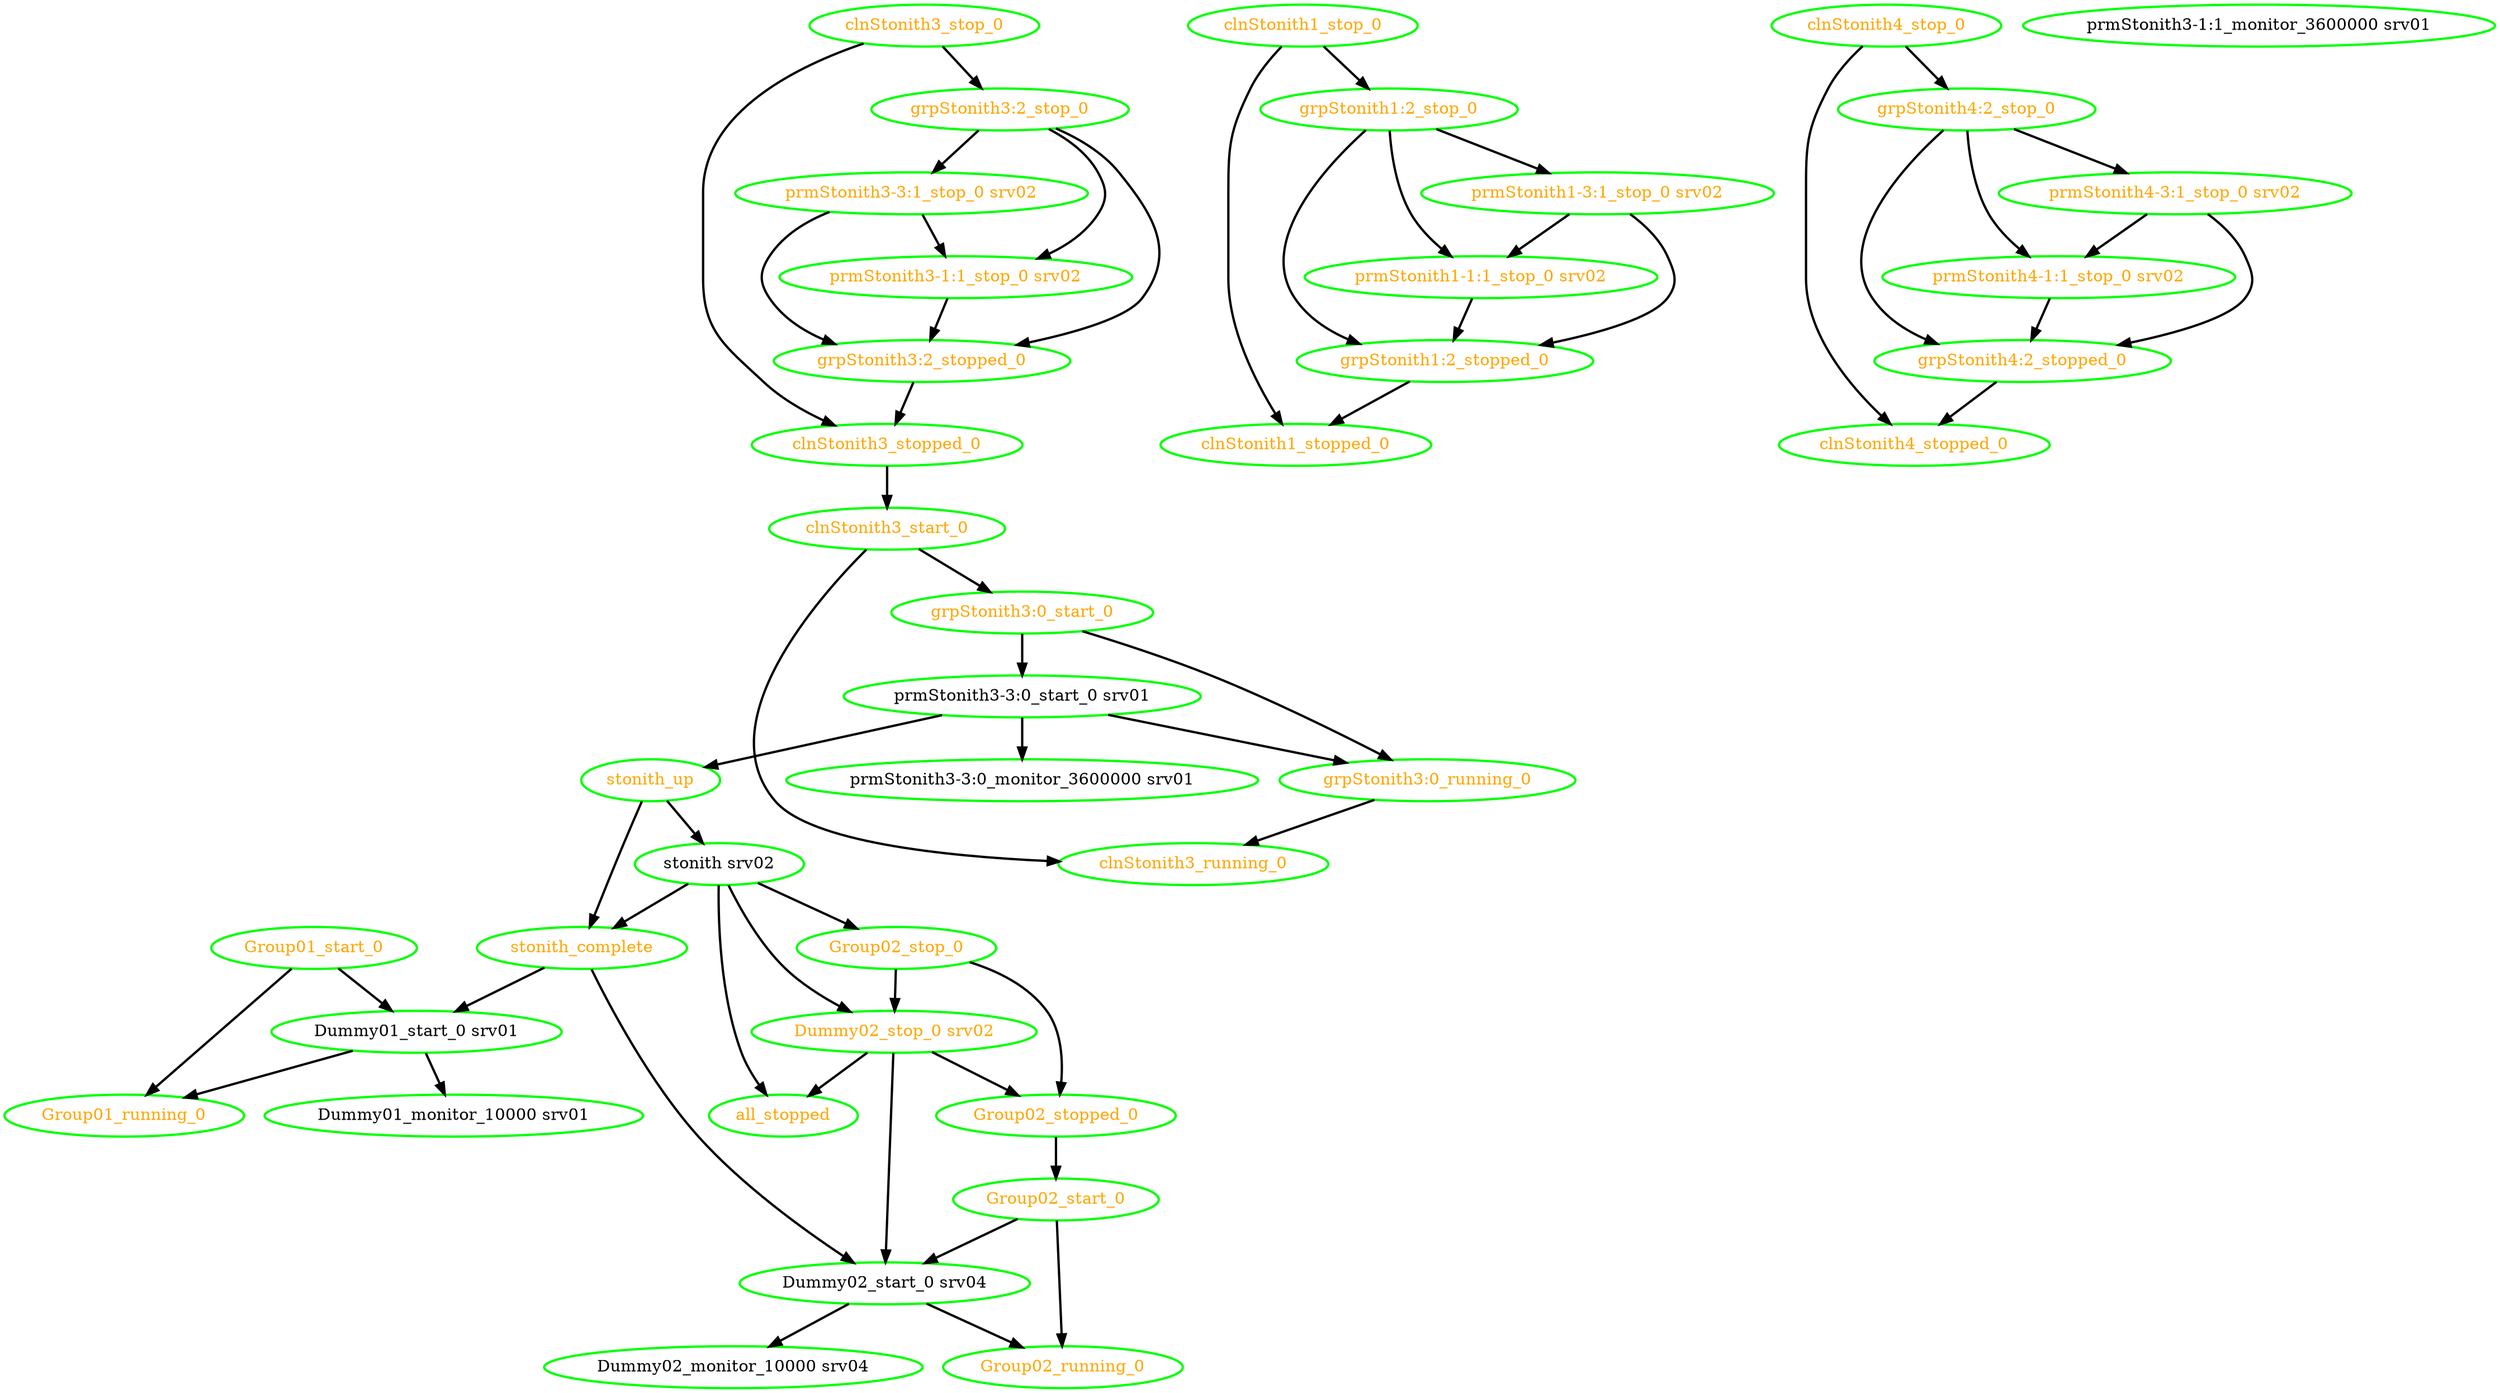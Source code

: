 digraph "g" {
"Dummy01_monitor_10000 srv01" [ style=bold color="green" fontcolor="black" ]
"Dummy01_start_0 srv01" -> "Dummy01_monitor_10000 srv01" [ style = bold]
"Dummy01_start_0 srv01" -> "Group01_running_0" [ style = bold]
"Dummy01_start_0 srv01" [ style=bold color="green" fontcolor="black" ]
"Dummy02_monitor_10000 srv04" [ style=bold color="green" fontcolor="black" ]
"Dummy02_start_0 srv04" -> "Dummy02_monitor_10000 srv04" [ style = bold]
"Dummy02_start_0 srv04" -> "Group02_running_0" [ style = bold]
"Dummy02_start_0 srv04" [ style=bold color="green" fontcolor="black" ]
"Dummy02_stop_0 srv02" -> "Dummy02_start_0 srv04" [ style = bold]
"Dummy02_stop_0 srv02" -> "Group02_stopped_0" [ style = bold]
"Dummy02_stop_0 srv02" -> "all_stopped" [ style = bold]
"Dummy02_stop_0 srv02" [ style=bold color="green" fontcolor="orange" ]
"Group01_running_0" [ style=bold color="green" fontcolor="orange" ]
"Group01_start_0" -> "Dummy01_start_0 srv01" [ style = bold]
"Group01_start_0" -> "Group01_running_0" [ style = bold]
"Group01_start_0" [ style=bold color="green" fontcolor="orange" ]
"Group02_running_0" [ style=bold color="green" fontcolor="orange" ]
"Group02_start_0" -> "Dummy02_start_0 srv04" [ style = bold]
"Group02_start_0" -> "Group02_running_0" [ style = bold]
"Group02_start_0" [ style=bold color="green" fontcolor="orange" ]
"Group02_stop_0" -> "Dummy02_stop_0 srv02" [ style = bold]
"Group02_stop_0" -> "Group02_stopped_0" [ style = bold]
"Group02_stop_0" [ style=bold color="green" fontcolor="orange" ]
"Group02_stopped_0" -> "Group02_start_0" [ style = bold]
"Group02_stopped_0" [ style=bold color="green" fontcolor="orange" ]
"all_stopped" [ style=bold color="green" fontcolor="orange" ]
"clnStonith1_stop_0" -> "clnStonith1_stopped_0" [ style = bold]
"clnStonith1_stop_0" -> "grpStonith1:2_stop_0" [ style = bold]
"clnStonith1_stop_0" [ style=bold color="green" fontcolor="orange" ]
"clnStonith1_stopped_0" [ style=bold color="green" fontcolor="orange" ]
"clnStonith3_running_0" [ style=bold color="green" fontcolor="orange" ]
"clnStonith3_start_0" -> "clnStonith3_running_0" [ style = bold]
"clnStonith3_start_0" -> "grpStonith3:0_start_0" [ style = bold]
"clnStonith3_start_0" [ style=bold color="green" fontcolor="orange" ]
"clnStonith3_stop_0" -> "clnStonith3_stopped_0" [ style = bold]
"clnStonith3_stop_0" -> "grpStonith3:2_stop_0" [ style = bold]
"clnStonith3_stop_0" [ style=bold color="green" fontcolor="orange" ]
"clnStonith3_stopped_0" -> "clnStonith3_start_0" [ style = bold]
"clnStonith3_stopped_0" [ style=bold color="green" fontcolor="orange" ]
"clnStonith4_stop_0" -> "clnStonith4_stopped_0" [ style = bold]
"clnStonith4_stop_0" -> "grpStonith4:2_stop_0" [ style = bold]
"clnStonith4_stop_0" [ style=bold color="green" fontcolor="orange" ]
"clnStonith4_stopped_0" [ style=bold color="green" fontcolor="orange" ]
"grpStonith1:2_stop_0" -> "grpStonith1:2_stopped_0" [ style = bold]
"grpStonith1:2_stop_0" -> "prmStonith1-1:1_stop_0 srv02" [ style = bold]
"grpStonith1:2_stop_0" -> "prmStonith1-3:1_stop_0 srv02" [ style = bold]
"grpStonith1:2_stop_0" [ style=bold color="green" fontcolor="orange"]
"grpStonith1:2_stopped_0" -> "clnStonith1_stopped_0" [ style = bold]
"grpStonith1:2_stopped_0" [ style=bold color="green" fontcolor="orange"]
"grpStonith3:0_running_0" -> "clnStonith3_running_0" [ style = bold]
"grpStonith3:0_running_0" [ style=bold color="green" fontcolor="orange"]
"grpStonith3:0_start_0" -> "grpStonith3:0_running_0" [ style = bold]
"grpStonith3:0_start_0" -> "prmStonith3-3:0_start_0 srv01" [ style = bold]
"grpStonith3:0_start_0" [ style=bold color="green" fontcolor="orange"]
"grpStonith3:2_stop_0" -> "grpStonith3:2_stopped_0" [ style = bold]
"grpStonith3:2_stop_0" -> "prmStonith3-1:1_stop_0 srv02" [ style = bold]
"grpStonith3:2_stop_0" -> "prmStonith3-3:1_stop_0 srv02" [ style = bold]
"grpStonith3:2_stop_0" [ style=bold color="green" fontcolor="orange"]
"grpStonith3:2_stopped_0" -> "clnStonith3_stopped_0" [ style = bold]
"grpStonith3:2_stopped_0" [ style=bold color="green" fontcolor="orange"]
"grpStonith4:2_stop_0" -> "grpStonith4:2_stopped_0" [ style = bold]
"grpStonith4:2_stop_0" -> "prmStonith4-1:1_stop_0 srv02" [ style = bold]
"grpStonith4:2_stop_0" -> "prmStonith4-3:1_stop_0 srv02" [ style = bold]
"grpStonith4:2_stop_0" [ style=bold color="green" fontcolor="orange"]
"grpStonith4:2_stopped_0" -> "clnStonith4_stopped_0" [ style = bold]
"grpStonith4:2_stopped_0" [ style=bold color="green" fontcolor="orange"]
"prmStonith1-1:1_stop_0 srv02" -> "grpStonith1:2_stopped_0" [ style = bold]
"prmStonith1-1:1_stop_0 srv02" [ style=bold color="green" fontcolor="orange" ]
"prmStonith1-3:1_stop_0 srv02" -> "grpStonith1:2_stopped_0" [ style = bold]
"prmStonith1-3:1_stop_0 srv02" -> "prmStonith1-1:1_stop_0 srv02" [ style = bold]
"prmStonith1-3:1_stop_0 srv02" [ style=bold color="green" fontcolor="orange" ]
"prmStonith3-1:1_monitor_3600000 srv01" [ style=bold color="green" fontcolor="black" ]
"prmStonith3-1:1_stop_0 srv02" -> "grpStonith3:2_stopped_0" [ style = bold]
"prmStonith3-1:1_stop_0 srv02" [ style=bold color="green" fontcolor="orange"]
"prmStonith3-3:0_monitor_3600000 srv01" [ style=bold color="green" fontcolor="black"]
"prmStonith3-3:0_start_0 srv01" -> "grpStonith3:0_running_0" [ style = bold]
"prmStonith3-3:0_start_0 srv01" -> "prmStonith3-3:0_monitor_3600000 srv01" [ style = bold]
"prmStonith3-3:0_start_0 srv01" -> "stonith_up" [ style = bold]
"prmStonith3-3:0_start_0 srv01" [ style=bold color="green" fontcolor="black"]
"prmStonith3-3:1_stop_0 srv02" -> "grpStonith3:2_stopped_0" [ style = bold]
"prmStonith3-3:1_stop_0 srv02" -> "prmStonith3-1:1_stop_0 srv02" [ style = bold]
"prmStonith3-3:1_stop_0 srv02" [ style=bold color="green" fontcolor="orange"]
"prmStonith4-1:1_stop_0 srv02" -> "grpStonith4:2_stopped_0" [ style = bold]
"prmStonith4-1:1_stop_0 srv02" [ style=bold color="green" fontcolor="orange"]
"prmStonith4-3:1_stop_0 srv02" -> "grpStonith4:2_stopped_0" [ style = bold]
"prmStonith4-3:1_stop_0 srv02" -> "prmStonith4-1:1_stop_0 srv02" [ style = bold]
"prmStonith4-3:1_stop_0 srv02" [ style=bold color="green" fontcolor="orange"]
"stonith srv02" -> "Dummy02_stop_0 srv02" [ style = bold]
"stonith srv02" -> "Group02_stop_0" [ style = bold]
"stonith srv02" -> "all_stopped" [ style = bold]
"stonith srv02" -> "stonith_complete" [ style = bold]
"stonith srv02" [ style=bold color="green" fontcolor="black" ]
"stonith_complete" -> "Dummy01_start_0 srv01" [ style = bold]
"stonith_complete" -> "Dummy02_start_0 srv04" [ style = bold]
"stonith_complete" [ style=bold color="green" fontcolor="orange" ]
"stonith_up" -> "stonith srv02" [ style = bold]
"stonith_up" -> "stonith_complete" [ style = bold]
"stonith_up" [ style=bold color="green" fontcolor="orange" ]
}
